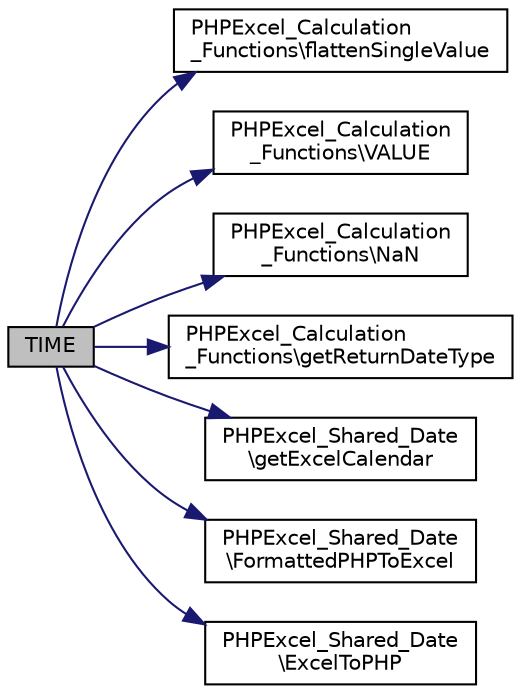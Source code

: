 digraph "TIME"
{
  edge [fontname="Helvetica",fontsize="10",labelfontname="Helvetica",labelfontsize="10"];
  node [fontname="Helvetica",fontsize="10",shape=record];
  rankdir="LR";
  Node127 [label="TIME",height=0.2,width=0.4,color="black", fillcolor="grey75", style="filled", fontcolor="black"];
  Node127 -> Node128 [color="midnightblue",fontsize="10",style="solid",fontname="Helvetica"];
  Node128 [label="PHPExcel_Calculation\l_Functions\\flattenSingleValue",height=0.2,width=0.4,color="black", fillcolor="white", style="filled",URL="$class_p_h_p_excel___calculation___functions.html#acaf2a2e8a02edcc96314474aa06d8550"];
  Node127 -> Node129 [color="midnightblue",fontsize="10",style="solid",fontname="Helvetica"];
  Node129 [label="PHPExcel_Calculation\l_Functions\\VALUE",height=0.2,width=0.4,color="black", fillcolor="white", style="filled",URL="$class_p_h_p_excel___calculation___functions.html#a2cc495b625ec296fd11527f968a37698"];
  Node127 -> Node130 [color="midnightblue",fontsize="10",style="solid",fontname="Helvetica"];
  Node130 [label="PHPExcel_Calculation\l_Functions\\NaN",height=0.2,width=0.4,color="black", fillcolor="white", style="filled",URL="$class_p_h_p_excel___calculation___functions.html#ad35ef66aa71a12a3f978b34c0e595a89"];
  Node127 -> Node131 [color="midnightblue",fontsize="10",style="solid",fontname="Helvetica"];
  Node131 [label="PHPExcel_Calculation\l_Functions\\getReturnDateType",height=0.2,width=0.4,color="black", fillcolor="white", style="filled",URL="$class_p_h_p_excel___calculation___functions.html#adf6f0cce10c83cf95079483f2090d3cc"];
  Node127 -> Node132 [color="midnightblue",fontsize="10",style="solid",fontname="Helvetica"];
  Node132 [label="PHPExcel_Shared_Date\l\\getExcelCalendar",height=0.2,width=0.4,color="black", fillcolor="white", style="filled",URL="$class_p_h_p_excel___shared___date.html#a8b37d2968a55a3db9a9c753be754d4ba"];
  Node127 -> Node133 [color="midnightblue",fontsize="10",style="solid",fontname="Helvetica"];
  Node133 [label="PHPExcel_Shared_Date\l\\FormattedPHPToExcel",height=0.2,width=0.4,color="black", fillcolor="white", style="filled",URL="$class_p_h_p_excel___shared___date.html#aeb2d46bebfaf3257ae36c6799d2c28dd"];
  Node127 -> Node134 [color="midnightblue",fontsize="10",style="solid",fontname="Helvetica"];
  Node134 [label="PHPExcel_Shared_Date\l\\ExcelToPHP",height=0.2,width=0.4,color="black", fillcolor="white", style="filled",URL="$class_p_h_p_excel___shared___date.html#ab3a3b4e49c69828f06866f2e2fbf0fc9"];
}
